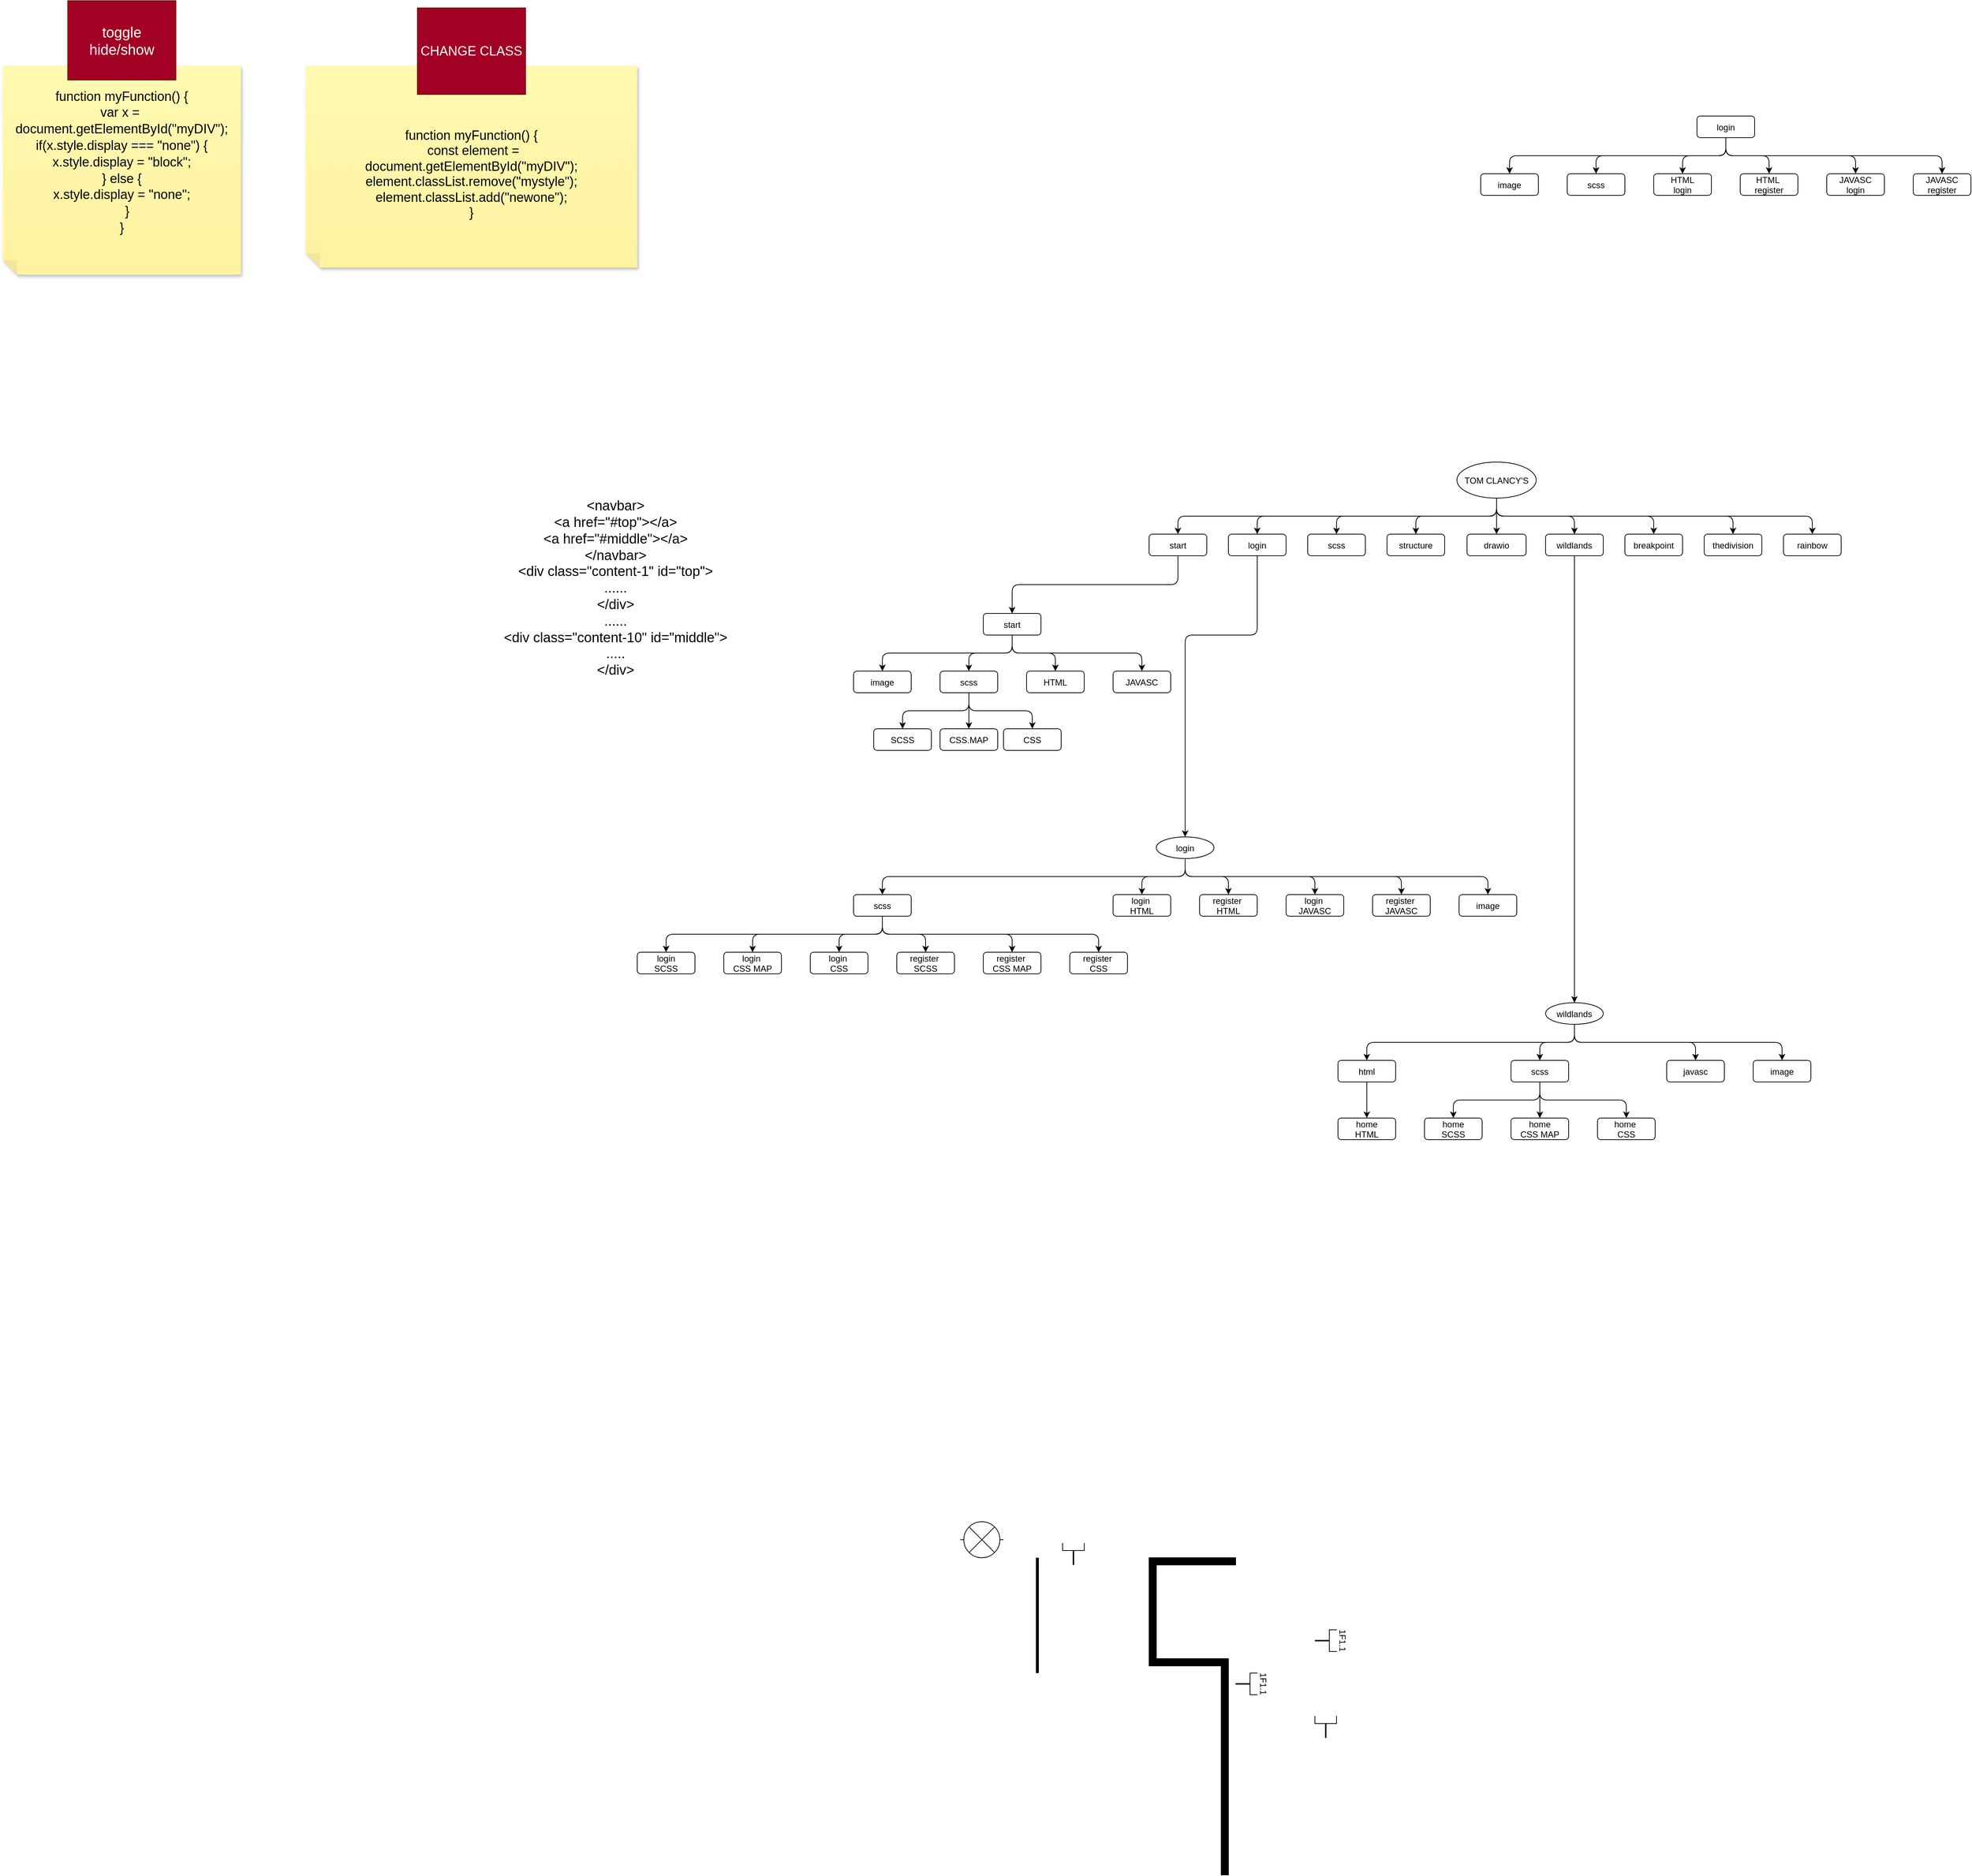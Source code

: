 <mxfile>
    <diagram id="S13El6n2Y5VagsYtDxJG" name="Page-1">
        <mxGraphModel dx="2015" dy="1019" grid="1" gridSize="10" guides="1" tooltips="1" connect="0" arrows="0" fold="1" page="0" pageScale="1" pageWidth="1600" pageHeight="900" math="0" shadow="0">
            <root>
                <mxCell id="0"/>
                <mxCell id="1" parent="0"/>
                <mxCell id="2" value="TOM CLANCY'S" style="ellipse;" parent="1" vertex="1">
                    <mxGeometry x="707" y="60" width="110" height="50" as="geometry"/>
                </mxCell>
                <mxCell id="109" style="edgeStyle=orthogonalEdgeStyle;html=1;exitX=0.5;exitY=1;exitDx=0;exitDy=0;entryX=0.5;entryY=0;entryDx=0;entryDy=0;" parent="1" source="3" target="54" edge="1">
                    <mxGeometry relative="1" as="geometry"/>
                </mxCell>
                <mxCell id="3" value="start" style="rounded=1;" parent="1" vertex="1">
                    <mxGeometry x="280" y="160" width="80" height="30" as="geometry"/>
                </mxCell>
                <mxCell id="4" value="" style="edgeStyle=elbowEdgeStyle;elbow=vertical;" parent="1" source="2" target="3" edge="1">
                    <mxGeometry relative="1" as="geometry"/>
                </mxCell>
                <mxCell id="110" style="edgeStyle=orthogonalEdgeStyle;html=1;exitX=0.5;exitY=1;exitDx=0;exitDy=0;entryX=0.5;entryY=0;entryDx=0;entryDy=0;" parent="1" source="5" target="84" edge="1">
                    <mxGeometry relative="1" as="geometry">
                        <Array as="points">
                            <mxPoint x="430" y="300"/>
                            <mxPoint x="330" y="300"/>
                        </Array>
                    </mxGeometry>
                </mxCell>
                <mxCell id="5" value="login" style="rounded=1;" parent="1" vertex="1">
                    <mxGeometry x="390" y="160" width="80" height="30" as="geometry"/>
                </mxCell>
                <mxCell id="6" value="" style="edgeStyle=elbowEdgeStyle;elbow=vertical;" parent="1" source="2" target="5" edge="1">
                    <mxGeometry relative="1" as="geometry"/>
                </mxCell>
                <mxCell id="7" value="scss" style="rounded=1;" parent="1" vertex="1">
                    <mxGeometry x="500" y="160" width="80" height="30" as="geometry"/>
                </mxCell>
                <mxCell id="8" value="" style="edgeStyle=elbowEdgeStyle;elbow=vertical;" parent="1" source="2" target="7" edge="1">
                    <mxGeometry relative="1" as="geometry"/>
                </mxCell>
                <mxCell id="9" value="structure" style="rounded=1;" parent="1" vertex="1">
                    <mxGeometry x="610" y="160" width="80" height="30" as="geometry"/>
                </mxCell>
                <mxCell id="10" value="" style="edgeStyle=elbowEdgeStyle;elbow=vertical;" parent="1" source="2" target="9" edge="1">
                    <mxGeometry relative="1" as="geometry"/>
                </mxCell>
                <mxCell id="11" value="drawio" style="rounded=1;" parent="1" vertex="1">
                    <mxGeometry x="721" y="160" width="82" height="30" as="geometry"/>
                </mxCell>
                <mxCell id="12" value="" style="edgeStyle=elbowEdgeStyle;elbow=vertical;" parent="1" source="2" target="11" edge="1">
                    <mxGeometry relative="1" as="geometry"/>
                </mxCell>
                <mxCell id="129" style="edgeStyle=elbowEdgeStyle;elbow=vertical;html=1;exitX=0.5;exitY=1;exitDx=0;exitDy=0;entryX=0.5;entryY=0;entryDx=0;entryDy=0;" parent="1" source="13" target="111" edge="1">
                    <mxGeometry relative="1" as="geometry"/>
                </mxCell>
                <mxCell id="13" value="wildlands" style="rounded=1;" parent="1" vertex="1">
                    <mxGeometry x="830" y="160" width="80" height="30" as="geometry"/>
                </mxCell>
                <mxCell id="14" value="" style="edgeStyle=elbowEdgeStyle;elbow=vertical;" parent="1" source="2" target="13" edge="1">
                    <mxGeometry relative="1" as="geometry"/>
                </mxCell>
                <mxCell id="15" value="breakpoint" style="rounded=1;" parent="1" vertex="1">
                    <mxGeometry x="940" y="160" width="80" height="30" as="geometry"/>
                </mxCell>
                <mxCell id="16" value="" style="edgeStyle=elbowEdgeStyle;elbow=vertical;" parent="1" source="2" target="15" edge="1">
                    <mxGeometry relative="1" as="geometry"/>
                </mxCell>
                <mxCell id="17" value="thedivision" style="rounded=1;" parent="1" vertex="1">
                    <mxGeometry x="1050" y="160" width="80" height="30" as="geometry"/>
                </mxCell>
                <mxCell id="18" value="" style="edgeStyle=elbowEdgeStyle;elbow=vertical;" parent="1" source="2" target="17" edge="1">
                    <mxGeometry relative="1" as="geometry"/>
                </mxCell>
                <mxCell id="19" value="rainbow" style="rounded=1;" parent="1" vertex="1">
                    <mxGeometry x="1160" y="160" width="80" height="30" as="geometry"/>
                </mxCell>
                <mxCell id="20" value="" style="edgeStyle=elbowEdgeStyle;elbow=vertical;" parent="1" source="2" target="19" edge="1">
                    <mxGeometry relative="1" as="geometry"/>
                </mxCell>
                <mxCell id="54" value="start" style="rounded=1;" parent="1" vertex="1">
                    <mxGeometry x="50" y="270" width="80" height="30" as="geometry"/>
                </mxCell>
                <mxCell id="56" value="login" style="rounded=1;" parent="1" vertex="1">
                    <mxGeometry x="1040" y="-420" width="80" height="30" as="geometry"/>
                </mxCell>
                <mxCell id="58" value="image" style="rounded=1;" parent="1" vertex="1">
                    <mxGeometry x="-130" y="350" width="80" height="30" as="geometry"/>
                </mxCell>
                <mxCell id="59" value="" style="edgeStyle=elbowEdgeStyle;elbow=vertical;" parent="1" source="54" target="58" edge="1">
                    <mxGeometry relative="1" as="geometry"/>
                </mxCell>
                <mxCell id="60" value="" style="edgeStyle=elbowEdgeStyle;html=1;elbow=vertical;" parent="1" source="63" target="81" edge="1">
                    <mxGeometry relative="1" as="geometry"/>
                </mxCell>
                <mxCell id="61" value="" style="edgeStyle=elbowEdgeStyle;html=1;elbow=vertical;" parent="1" source="63" target="82" edge="1">
                    <mxGeometry relative="1" as="geometry"/>
                </mxCell>
                <mxCell id="62" value="" style="edgeStyle=elbowEdgeStyle;html=1;elbow=vertical;" parent="1" source="63" target="83" edge="1">
                    <mxGeometry relative="1" as="geometry"/>
                </mxCell>
                <mxCell id="63" value="scss" style="rounded=1;" parent="1" vertex="1">
                    <mxGeometry x="-10" y="350" width="80" height="30" as="geometry"/>
                </mxCell>
                <mxCell id="64" value="" style="edgeStyle=elbowEdgeStyle;elbow=vertical;" parent="1" source="54" target="63" edge="1">
                    <mxGeometry relative="1" as="geometry"/>
                </mxCell>
                <mxCell id="65" value="HTML" style="rounded=1;" parent="1" vertex="1">
                    <mxGeometry x="110" y="350" width="80" height="30" as="geometry"/>
                </mxCell>
                <mxCell id="66" value="" style="edgeStyle=elbowEdgeStyle;elbow=vertical;" parent="1" source="54" target="65" edge="1">
                    <mxGeometry relative="1" as="geometry"/>
                </mxCell>
                <mxCell id="67" value="JAVASC" style="rounded=1;" parent="1" vertex="1">
                    <mxGeometry x="230" y="350" width="80" height="30" as="geometry"/>
                </mxCell>
                <mxCell id="68" value="" style="edgeStyle=elbowEdgeStyle;elbow=vertical;" parent="1" source="54" target="67" edge="1">
                    <mxGeometry relative="1" as="geometry"/>
                </mxCell>
                <mxCell id="69" value="image" style="rounded=1;" parent="1" vertex="1">
                    <mxGeometry x="740" y="-340" width="80" height="30" as="geometry"/>
                </mxCell>
                <mxCell id="70" value="" style="edgeStyle=elbowEdgeStyle;elbow=vertical;" parent="1" source="56" target="69" edge="1">
                    <mxGeometry relative="1" as="geometry"/>
                </mxCell>
                <mxCell id="71" value="scss" style="rounded=1;" parent="1" vertex="1">
                    <mxGeometry x="860" y="-340" width="80" height="30" as="geometry"/>
                </mxCell>
                <mxCell id="72" value="" style="edgeStyle=elbowEdgeStyle;elbow=vertical;" parent="1" source="56" target="71" edge="1">
                    <mxGeometry relative="1" as="geometry"/>
                </mxCell>
                <mxCell id="73" value="HTML&#10;login" style="rounded=1;" parent="1" vertex="1">
                    <mxGeometry x="980" y="-340" width="80" height="30" as="geometry"/>
                </mxCell>
                <mxCell id="74" value="" style="edgeStyle=elbowEdgeStyle;elbow=vertical;" parent="1" source="56" target="73" edge="1">
                    <mxGeometry relative="1" as="geometry"/>
                </mxCell>
                <mxCell id="75" value="HTML &#10;register" style="rounded=1;" parent="1" vertex="1">
                    <mxGeometry x="1100" y="-340" width="80" height="30" as="geometry"/>
                </mxCell>
                <mxCell id="76" value="" style="edgeStyle=elbowEdgeStyle;elbow=vertical;" parent="1" source="56" target="75" edge="1">
                    <mxGeometry relative="1" as="geometry"/>
                </mxCell>
                <mxCell id="77" value="JAVASC&#10;login" style="rounded=1;" parent="1" vertex="1">
                    <mxGeometry x="1220" y="-340" width="80" height="30" as="geometry"/>
                </mxCell>
                <mxCell id="78" value="" style="edgeStyle=elbowEdgeStyle;elbow=vertical;" parent="1" source="56" target="77" edge="1">
                    <mxGeometry relative="1" as="geometry"/>
                </mxCell>
                <mxCell id="79" value="JAVASC&#10;register" style="rounded=1;" parent="1" vertex="1">
                    <mxGeometry x="1340" y="-340" width="80" height="30" as="geometry"/>
                </mxCell>
                <mxCell id="80" value="" style="edgeStyle=elbowEdgeStyle;elbow=vertical;" parent="1" source="56" target="79" edge="1">
                    <mxGeometry relative="1" as="geometry"/>
                </mxCell>
                <mxCell id="81" value="SCSS" style="rounded=1;" parent="1" vertex="1">
                    <mxGeometry x="-102" y="430" width="80" height="30" as="geometry"/>
                </mxCell>
                <mxCell id="82" value="CSS.MAP" style="rounded=1;" parent="1" vertex="1">
                    <mxGeometry x="-10" y="430" width="80" height="30" as="geometry"/>
                </mxCell>
                <mxCell id="83" value="CSS" style="rounded=1;" parent="1" vertex="1">
                    <mxGeometry x="78" y="430" width="80" height="30" as="geometry"/>
                </mxCell>
                <mxCell id="84" value="login" style="ellipse" parent="1" vertex="1">
                    <mxGeometry x="290" y="580" width="80" height="30" as="geometry"/>
                </mxCell>
                <mxCell id="85" value="scss" style="rounded=1;" parent="1" vertex="1">
                    <mxGeometry x="-130" y="660" width="80" height="30" as="geometry"/>
                </mxCell>
                <mxCell id="86" value="" style="edgeStyle=elbowEdgeStyle;elbow=vertical;" parent="1" source="84" target="85" edge="1">
                    <mxGeometry relative="1" as="geometry"/>
                </mxCell>
                <mxCell id="87" value="login &#10;HTML" style="rounded=1;" parent="1" vertex="1">
                    <mxGeometry x="230" y="660" width="80" height="30" as="geometry"/>
                </mxCell>
                <mxCell id="88" value="" style="edgeStyle=elbowEdgeStyle;elbow=vertical;" parent="1" source="84" target="87" edge="1">
                    <mxGeometry relative="1" as="geometry"/>
                </mxCell>
                <mxCell id="89" value="register &#10;HTML" style="rounded=1;" parent="1" vertex="1">
                    <mxGeometry x="350" y="660" width="80" height="30" as="geometry"/>
                </mxCell>
                <mxCell id="90" value="" style="edgeStyle=elbowEdgeStyle;elbow=vertical;" parent="1" source="84" target="89" edge="1">
                    <mxGeometry relative="1" as="geometry"/>
                </mxCell>
                <mxCell id="91" value="login &#10;JAVASC" style="rounded=1;" parent="1" vertex="1">
                    <mxGeometry x="470" y="660" width="80" height="30" as="geometry"/>
                </mxCell>
                <mxCell id="92" value="" style="edgeStyle=elbowEdgeStyle;elbow=vertical;" parent="1" source="84" target="91" edge="1">
                    <mxGeometry relative="1" as="geometry"/>
                </mxCell>
                <mxCell id="93" value="register &#10;JAVASC" style="rounded=1;" parent="1" vertex="1">
                    <mxGeometry x="590" y="660" width="80" height="30" as="geometry"/>
                </mxCell>
                <mxCell id="94" value="" style="edgeStyle=elbowEdgeStyle;elbow=vertical;" parent="1" source="84" target="93" edge="1">
                    <mxGeometry relative="1" as="geometry"/>
                </mxCell>
                <mxCell id="95" value="image" style="rounded=1;" parent="1" vertex="1">
                    <mxGeometry x="710" y="660" width="80" height="30" as="geometry"/>
                </mxCell>
                <mxCell id="96" value="" style="edgeStyle=elbowEdgeStyle;elbow=vertical;" parent="1" source="84" target="95" edge="1">
                    <mxGeometry relative="1" as="geometry"/>
                </mxCell>
                <mxCell id="97" value="login&#10;SCSS" style="rounded=1;" parent="1" vertex="1">
                    <mxGeometry x="-430" y="740" width="80" height="30" as="geometry"/>
                </mxCell>
                <mxCell id="98" value="" style="edgeStyle=elbowEdgeStyle;elbow=vertical;" parent="1" source="85" target="97" edge="1">
                    <mxGeometry relative="1" as="geometry"/>
                </mxCell>
                <mxCell id="99" value="login &#10;CSS MAP" style="rounded=1;" parent="1" vertex="1">
                    <mxGeometry x="-310" y="740" width="80" height="30" as="geometry"/>
                </mxCell>
                <mxCell id="100" value="" style="edgeStyle=elbowEdgeStyle;elbow=vertical;" parent="1" source="85" target="99" edge="1">
                    <mxGeometry relative="1" as="geometry"/>
                </mxCell>
                <mxCell id="101" value="login &#10;CSS" style="rounded=1;" parent="1" vertex="1">
                    <mxGeometry x="-190" y="740" width="80" height="30" as="geometry"/>
                </mxCell>
                <mxCell id="102" value="" style="edgeStyle=elbowEdgeStyle;elbow=vertical;" parent="1" source="85" target="101" edge="1">
                    <mxGeometry relative="1" as="geometry"/>
                </mxCell>
                <mxCell id="103" value="register &#10;SCSS" style="rounded=1;" parent="1" vertex="1">
                    <mxGeometry x="-70" y="740" width="80" height="30" as="geometry"/>
                </mxCell>
                <mxCell id="104" value="" style="edgeStyle=elbowEdgeStyle;elbow=vertical;" parent="1" source="85" target="103" edge="1">
                    <mxGeometry relative="1" as="geometry"/>
                </mxCell>
                <mxCell id="105" value="register &#10;CSS MAP" style="rounded=1;" parent="1" vertex="1">
                    <mxGeometry x="50" y="740" width="80" height="30" as="geometry"/>
                </mxCell>
                <mxCell id="106" value="" style="edgeStyle=elbowEdgeStyle;elbow=vertical;" parent="1" source="85" target="105" edge="1">
                    <mxGeometry relative="1" as="geometry"/>
                </mxCell>
                <mxCell id="107" value="register &#10;CSS" style="rounded=1;" parent="1" vertex="1">
                    <mxGeometry x="170" y="740" width="80" height="30" as="geometry"/>
                </mxCell>
                <mxCell id="108" value="" style="edgeStyle=elbowEdgeStyle;elbow=vertical;" parent="1" source="85" target="107" edge="1">
                    <mxGeometry relative="1" as="geometry"/>
                </mxCell>
                <mxCell id="111" value="wildlands" style="ellipse" parent="1" vertex="1">
                    <mxGeometry x="830" y="810" width="80" height="30" as="geometry"/>
                </mxCell>
                <mxCell id="112" value="html" style="rounded=1;" parent="1" vertex="1">
                    <mxGeometry x="542" y="890" width="80" height="30" as="geometry"/>
                </mxCell>
                <mxCell id="113" value="" style="edgeStyle=elbowEdgeStyle;elbow=vertical;" parent="1" source="111" target="112" edge="1">
                    <mxGeometry relative="1" as="geometry"/>
                </mxCell>
                <mxCell id="114" value="scss" style="rounded=1;" parent="1" vertex="1">
                    <mxGeometry x="782" y="890" width="80" height="30" as="geometry"/>
                </mxCell>
                <mxCell id="115" value="" style="edgeStyle=elbowEdgeStyle;elbow=vertical;" parent="1" source="111" target="114" edge="1">
                    <mxGeometry relative="1" as="geometry"/>
                </mxCell>
                <mxCell id="116" value="javasc" style="rounded=1;" parent="1" vertex="1">
                    <mxGeometry x="998" y="890" width="80" height="30" as="geometry"/>
                </mxCell>
                <mxCell id="117" value="" style="edgeStyle=elbowEdgeStyle;elbow=vertical;" parent="1" source="111" target="116" edge="1">
                    <mxGeometry relative="1" as="geometry"/>
                </mxCell>
                <mxCell id="118" value="image" style="rounded=1;" parent="1" vertex="1">
                    <mxGeometry x="1118" y="890" width="80" height="30" as="geometry"/>
                </mxCell>
                <mxCell id="119" value="" style="edgeStyle=elbowEdgeStyle;elbow=vertical;" parent="1" source="111" target="118" edge="1">
                    <mxGeometry relative="1" as="geometry"/>
                </mxCell>
                <mxCell id="120" value="home&#10;HTML" style="rounded=1;" parent="1" vertex="1">
                    <mxGeometry x="542" y="970" width="80" height="30" as="geometry"/>
                </mxCell>
                <mxCell id="121" value="" style="edgeStyle=elbowEdgeStyle;elbow=vertical;" parent="1" source="112" target="120" edge="1">
                    <mxGeometry relative="1" as="geometry"/>
                </mxCell>
                <mxCell id="122" value="home&#10;SCSS" style="rounded=1;" parent="1" vertex="1">
                    <mxGeometry x="662" y="970" width="80" height="30" as="geometry"/>
                </mxCell>
                <mxCell id="123" value="" style="edgeStyle=elbowEdgeStyle;elbow=vertical;" parent="1" source="114" target="122" edge="1">
                    <mxGeometry relative="1" as="geometry"/>
                </mxCell>
                <mxCell id="124" value="home&#10;CSS MAP" style="rounded=1;" parent="1" vertex="1">
                    <mxGeometry x="782" y="970" width="80" height="30" as="geometry"/>
                </mxCell>
                <mxCell id="125" value="" style="edgeStyle=elbowEdgeStyle;elbow=vertical;" parent="1" source="114" target="124" edge="1">
                    <mxGeometry relative="1" as="geometry"/>
                </mxCell>
                <mxCell id="126" value="home &#10;CSS" style="rounded=1;" parent="1" vertex="1">
                    <mxGeometry x="902" y="970" width="80" height="30" as="geometry"/>
                </mxCell>
                <mxCell id="127" value="" style="edgeStyle=elbowEdgeStyle;elbow=vertical;" parent="1" source="114" target="126" edge="1">
                    <mxGeometry relative="1" as="geometry"/>
                </mxCell>
                <mxCell id="132" value="&lt;span style=&quot;font-size: 18px;&quot;&gt;function myFunction() {&lt;br&gt;var x =&amp;nbsp;&lt;br&gt;document.getElementById(&quot;myDIV&quot;);&lt;br&gt;if(x.style.display === &quot;none&quot;) {&lt;br&gt;x.style.display = &quot;block&quot;;&lt;br&gt;} else {&lt;br&gt;x.style.display = &quot;none&quot;;&lt;br&gt;&amp;nbsp; &amp;nbsp;}&lt;br&gt;}&lt;br&gt;&lt;br&gt;&lt;/span&gt;" style="shape=note;whiteSpace=wrap;html=1;backgroundOutline=1;fontColor=#000000;darkOpacity=0.05;fillColor=#FFF9B2;strokeColor=none;fillStyle=solid;direction=west;gradientDirection=north;gradientColor=#FFF2A1;shadow=1;size=20;pointerEvents=1;fontSize=19;" parent="1" vertex="1">
                    <mxGeometry x="-1310" y="-490" width="330" height="290" as="geometry"/>
                </mxCell>
                <mxCell id="133" value="toggle hide/show" style="text;strokeColor=#6F0000;align=center;fillColor=#a20025;html=1;verticalAlign=middle;whiteSpace=wrap;rounded=0;fontSize=20;fontColor=#ffffff;" parent="1" vertex="1">
                    <mxGeometry x="-1220" y="-580" width="150" height="110" as="geometry"/>
                </mxCell>
                <mxCell id="134" value="&lt;div style=&quot;font-size: 18px;&quot; id=&quot;myDIV&quot; class=&quot;mystyle&quot;&gt;&lt;br&gt;&lt;br&gt;&lt;font style=&quot;font-size: 18px;&quot;&gt;function myFunction() {&lt;br&gt;&amp;nbsp; const element =&amp;nbsp;&lt;br&gt;document.getElementById(&quot;myDIV&quot;);&lt;/font&gt;&lt;/div&gt;&lt;div style=&quot;font-size: 18px;&quot; id=&quot;myDIV&quot; class=&quot;mystyle&quot;&gt;&lt;font style=&quot;font-size: 18px;&quot;&gt;element.classList.remove(&quot;mystyle&quot;);&lt;/font&gt;&lt;/div&gt;&lt;div style=&quot;font-size: 18px;&quot; id=&quot;myDIV&quot; class=&quot;mystyle&quot;&gt;&lt;font style=&quot;font-size: 18px;&quot;&gt;element.classList.add(&quot;newone&quot;);&lt;/font&gt;&lt;/div&gt;&lt;div style=&quot;font-size: 18px;&quot; id=&quot;myDIV&quot; class=&quot;mystyle&quot;&gt;&lt;font style=&quot;font-size: 18px;&quot;&gt;}&lt;/font&gt;&lt;br&gt;&lt;br&gt;&lt;/div&gt;" style="shape=note;whiteSpace=wrap;html=1;backgroundOutline=1;fontColor=#000000;darkOpacity=0.05;fillColor=#FFF9B2;strokeColor=none;fillStyle=solid;direction=west;gradientDirection=north;gradientColor=#FFF2A1;shadow=1;size=20;pointerEvents=1;" parent="1" vertex="1">
                    <mxGeometry x="-890" y="-490" width="460" height="280" as="geometry"/>
                </mxCell>
                <mxCell id="131" value="CHANGE CLASS" style="text;strokeColor=#6F0000;align=center;fillColor=#a20025;html=1;verticalAlign=middle;whiteSpace=wrap;rounded=0;fontSize=18;fontColor=#ffffff;" parent="1" vertex="1">
                    <mxGeometry x="-735" y="-570" width="150" height="120" as="geometry"/>
                </mxCell>
                <mxCell id="135" value="&amp;lt;navbar&amp;gt;&lt;br&gt;&amp;lt;a href=&quot;#top&quot;&amp;gt;&amp;lt;/a&amp;gt;&lt;br&gt;&amp;lt;a href=&quot;#middle&quot;&amp;gt;&amp;lt;/a&amp;gt;&lt;br&gt;&amp;lt;/navbar&amp;gt;&lt;br&gt;&amp;lt;div class=&quot;content-1&quot; id=&quot;top&quot;&amp;gt;&lt;br&gt;......&lt;br&gt;&amp;lt;/div&amp;gt;&lt;br&gt;......&lt;br&gt;&amp;lt;div class=&quot;content-10&quot; id=&quot;middle&quot;&amp;gt;&lt;br&gt;.....&lt;br&gt;&amp;lt;/div&amp;gt;" style="text;strokeColor=none;align=center;fillColor=none;html=1;verticalAlign=middle;whiteSpace=wrap;rounded=0;fontSize=19;" parent="1" vertex="1">
                    <mxGeometry x="-630" y="110" width="340" height="250" as="geometry"/>
                </mxCell>
                <mxCell id="141" value="" style="line;strokeWidth=4;direction=south;html=1;perimeter=backbonePerimeter;points=[];outlineConnect=0;" vertex="1" parent="1">
                    <mxGeometry x="120" y="1600" width="10" height="10" as="geometry"/>
                </mxCell>
                <mxCell id="143" value="" style="pointerEvents=1;verticalLabelPosition=bottom;shadow=0;dashed=0;align=center;html=1;verticalAlign=top;shape=mxgraph.electrical.miscellaneous.light_bulb;" vertex="1" parent="1">
                    <mxGeometry x="18" y="1530" width="60" height="50" as="geometry"/>
                </mxCell>
                <mxCell id="145" value="" style="line;strokeWidth=4;direction=south;html=1;perimeter=backbonePerimeter;points=[];outlineConnect=0;" vertex="1" parent="1">
                    <mxGeometry x="120" y="1580" width="10" height="160" as="geometry"/>
                </mxCell>
                <mxCell id="148" value="" style="group" vertex="1" connectable="0" parent="1">
                    <mxGeometry x="160" y="1560" width="30" height="30" as="geometry"/>
                </mxCell>
                <mxCell id="144" value="" style="shape=partialRectangle;whiteSpace=wrap;html=1;bottom=1;right=1;left=1;top=0;fillColor=none;routingCenterX=-0.5;verticalAlign=middle;" vertex="1" parent="148">
                    <mxGeometry width="30" height="10" as="geometry"/>
                </mxCell>
                <mxCell id="147" value="" style="line;strokeWidth=2;direction=south;html=1;" vertex="1" parent="148">
                    <mxGeometry x="10" y="10" width="10" height="20" as="geometry"/>
                </mxCell>
                <mxCell id="150" value="" style="verticalLabelPosition=bottom;html=1;verticalAlign=top;align=center;shape=mxgraph.floorplan.wallCorner;fillColor=strokeColor;" vertex="1" parent="1">
                    <mxGeometry x="280" y="1580" width="120" height="140" as="geometry"/>
                </mxCell>
                <mxCell id="151" value="" style="verticalLabelPosition=bottom;html=1;verticalAlign=top;align=center;shape=mxgraph.floorplan.wall;fillColor=strokeColor;" vertex="1" parent="1">
                    <mxGeometry x="280" y="1720" width="100" height="10" as="geometry"/>
                </mxCell>
                <mxCell id="152" value="" style="verticalLabelPosition=bottom;html=1;verticalAlign=top;align=center;shape=mxgraph.floorplan.wall;fillColor=strokeColor;direction=south;" vertex="1" parent="1">
                    <mxGeometry x="380" y="1720" width="10" height="300" as="geometry"/>
                </mxCell>
                <mxCell id="154" value="" style="group;allowArrows=0;cloneable=1;fontFamily=Helvetica;align=center;labelPosition=center;verticalLabelPosition=top;verticalAlign=bottom;direction=south;portConstraintRotation=1;snapToPoint=0;expand=1;rotation=90;fontColor=#CC0000;" vertex="1" connectable="0" parent="1">
                    <mxGeometry x="510" y="1680" width="30" height="30" as="geometry"/>
                </mxCell>
                <mxCell id="155" value="" style="shape=partialRectangle;whiteSpace=wrap;bottom=1;right=1;left=1;top=0;fillColor=none;routingCenterX=-0.5;allowArrows=0;cloneable=1;fontFamily=Helvetica;align=center;labelPosition=center;verticalLabelPosition=bottom;verticalAlign=bottom;rotation=90;" vertex="1" parent="154">
                    <mxGeometry x="10" y="10" width="30" height="10" as="geometry"/>
                </mxCell>
                <mxCell id="156" value="1F1.1" style="line;strokeWidth=2;direction=south;allowArrows=0;cloneable=1;fontFamily=Helvetica;labelBackgroundColor=none;align=center;labelPosition=center;verticalLabelPosition=top;verticalAlign=bottom;rotation=90;horizontal=1;labelBorderColor=none;spacingTop=10;spacing=11;" vertex="1" parent="154">
                    <mxGeometry x="5" y="5" width="10" height="20" as="geometry"/>
                </mxCell>
                <mxCell id="160" value="" style="group;allowArrows=0;cloneable=1;fontFamily=Helvetica;align=center;labelPosition=center;verticalLabelPosition=top;verticalAlign=bottom;direction=east;portConstraintRotation=1;snapToPoint=0;expand=1;rotation=90;fontColor=#CC0000;" vertex="1" connectable="0" parent="1">
                    <mxGeometry x="400" y="1740" width="30" height="30" as="geometry"/>
                </mxCell>
                <mxCell id="161" value="" style="shape=partialRectangle;whiteSpace=wrap;bottom=1;right=1;left=1;top=0;fillColor=none;routingCenterX=-0.5;allowArrows=0;cloneable=1;fontFamily=Helvetica;align=center;labelPosition=center;verticalLabelPosition=bottom;verticalAlign=bottom;rotation=90;" vertex="1" parent="160">
                    <mxGeometry x="10" y="10" width="30" height="10" as="geometry"/>
                </mxCell>
                <mxCell id="162" value="1F1.1" style="line;strokeWidth=2;direction=south;allowArrows=0;cloneable=1;fontFamily=Helvetica;labelBackgroundColor=none;align=center;labelPosition=center;verticalLabelPosition=top;verticalAlign=bottom;rotation=90;horizontal=1;labelBorderColor=none;spacingTop=10;spacing=11;" vertex="1" parent="160">
                    <mxGeometry x="5" y="5" width="10" height="20" as="geometry"/>
                </mxCell>
                <mxCell id="164" value="" style="group;direction=west;portConstraintRotation=1;cloneable=1;fixDash=1;imageAspect=0;movable=1;resizable=1;rotatable=1;deletable=1;editable=1;connectable=1;rotation=0;allowArrows=1;comic=0;" vertex="1" connectable="0" parent="1">
                    <mxGeometry x="510" y="1800" width="30" height="30" as="geometry"/>
                </mxCell>
                <mxCell id="167" value="" style="group;movable=0;resizable=0;rotatable=0;deletable=0;editable=0;connectable=0;" vertex="1" connectable="0" parent="164">
                    <mxGeometry width="30" height="30" as="geometry"/>
                </mxCell>
                <mxCell id="165" value="" style="shape=partialRectangle;whiteSpace=wrap;html=1;bottom=1;right=1;left=1;top=0;fillColor=none;routingCenterX=-0.5;" vertex="1" parent="167">
                    <mxGeometry width="30" height="10" as="geometry"/>
                </mxCell>
                <mxCell id="166" value="" style="line;strokeWidth=2;direction=south;html=1;" vertex="1" parent="167">
                    <mxGeometry x="10" y="10" width="10" height="20" as="geometry"/>
                </mxCell>
            </root>
        </mxGraphModel>
    </diagram>
</mxfile>
